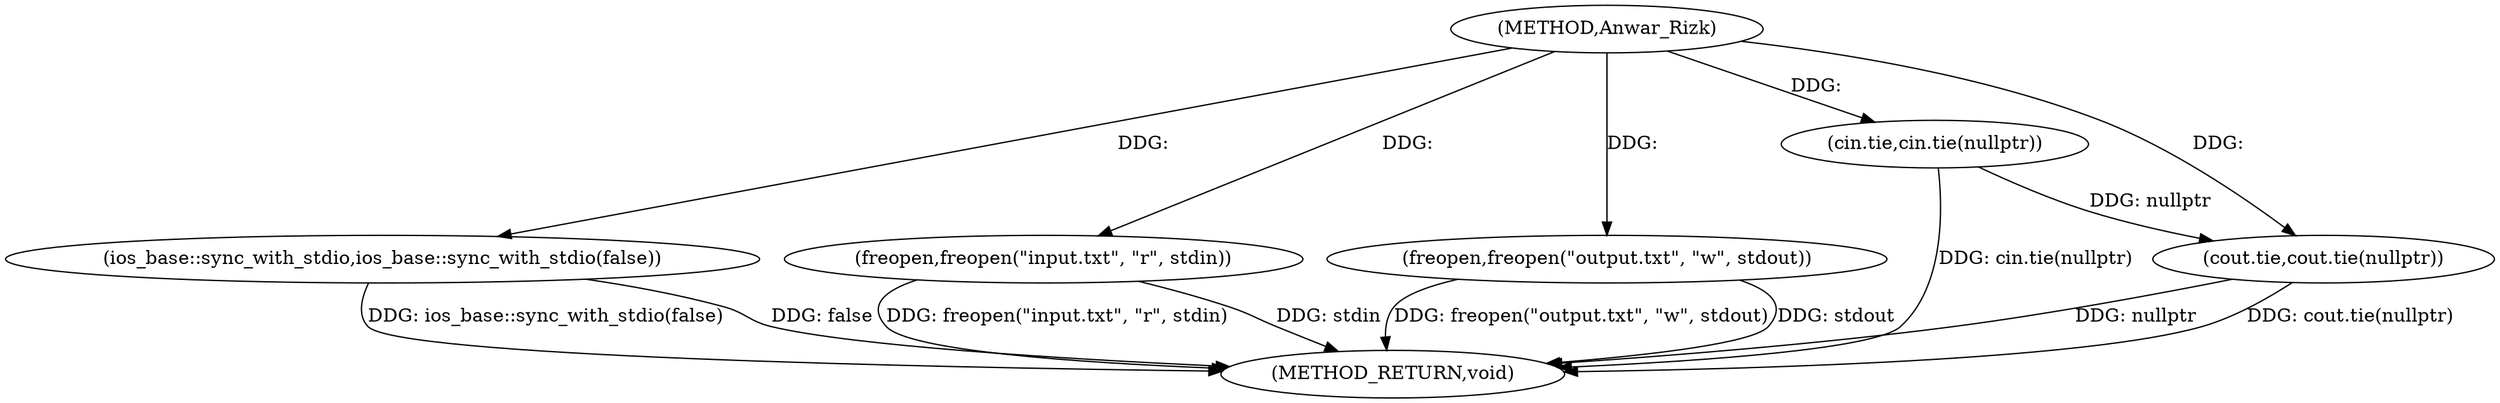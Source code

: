 digraph "Anwar_Rizk" {  
"1000101" [label = "(METHOD,Anwar_Rizk)" ]
"1000120" [label = "(METHOD_RETURN,void)" ]
"1000104" [label = "(ios_base::sync_with_stdio,ios_base::sync_with_stdio(false))" ]
"1000112" [label = "(freopen,freopen(\"input.txt\", \"r\", stdin))" ]
"1000116" [label = "(freopen,freopen(\"output.txt\", \"w\", stdout))" ]
"1000107" [label = "(cin.tie,cin.tie(nullptr))" ]
"1000109" [label = "(cout.tie,cout.tie(nullptr))" ]
  "1000104" -> "1000120"  [ label = "DDG: ios_base::sync_with_stdio(false)"] 
  "1000107" -> "1000120"  [ label = "DDG: cin.tie(nullptr)"] 
  "1000109" -> "1000120"  [ label = "DDG: nullptr"] 
  "1000109" -> "1000120"  [ label = "DDG: cout.tie(nullptr)"] 
  "1000112" -> "1000120"  [ label = "DDG: freopen(\"input.txt\", \"r\", stdin)"] 
  "1000116" -> "1000120"  [ label = "DDG: freopen(\"output.txt\", \"w\", stdout)"] 
  "1000116" -> "1000120"  [ label = "DDG: stdout"] 
  "1000112" -> "1000120"  [ label = "DDG: stdin"] 
  "1000104" -> "1000120"  [ label = "DDG: false"] 
  "1000101" -> "1000104"  [ label = "DDG: "] 
  "1000101" -> "1000112"  [ label = "DDG: "] 
  "1000101" -> "1000116"  [ label = "DDG: "] 
  "1000101" -> "1000107"  [ label = "DDG: "] 
  "1000107" -> "1000109"  [ label = "DDG: nullptr"] 
  "1000101" -> "1000109"  [ label = "DDG: "] 
}

